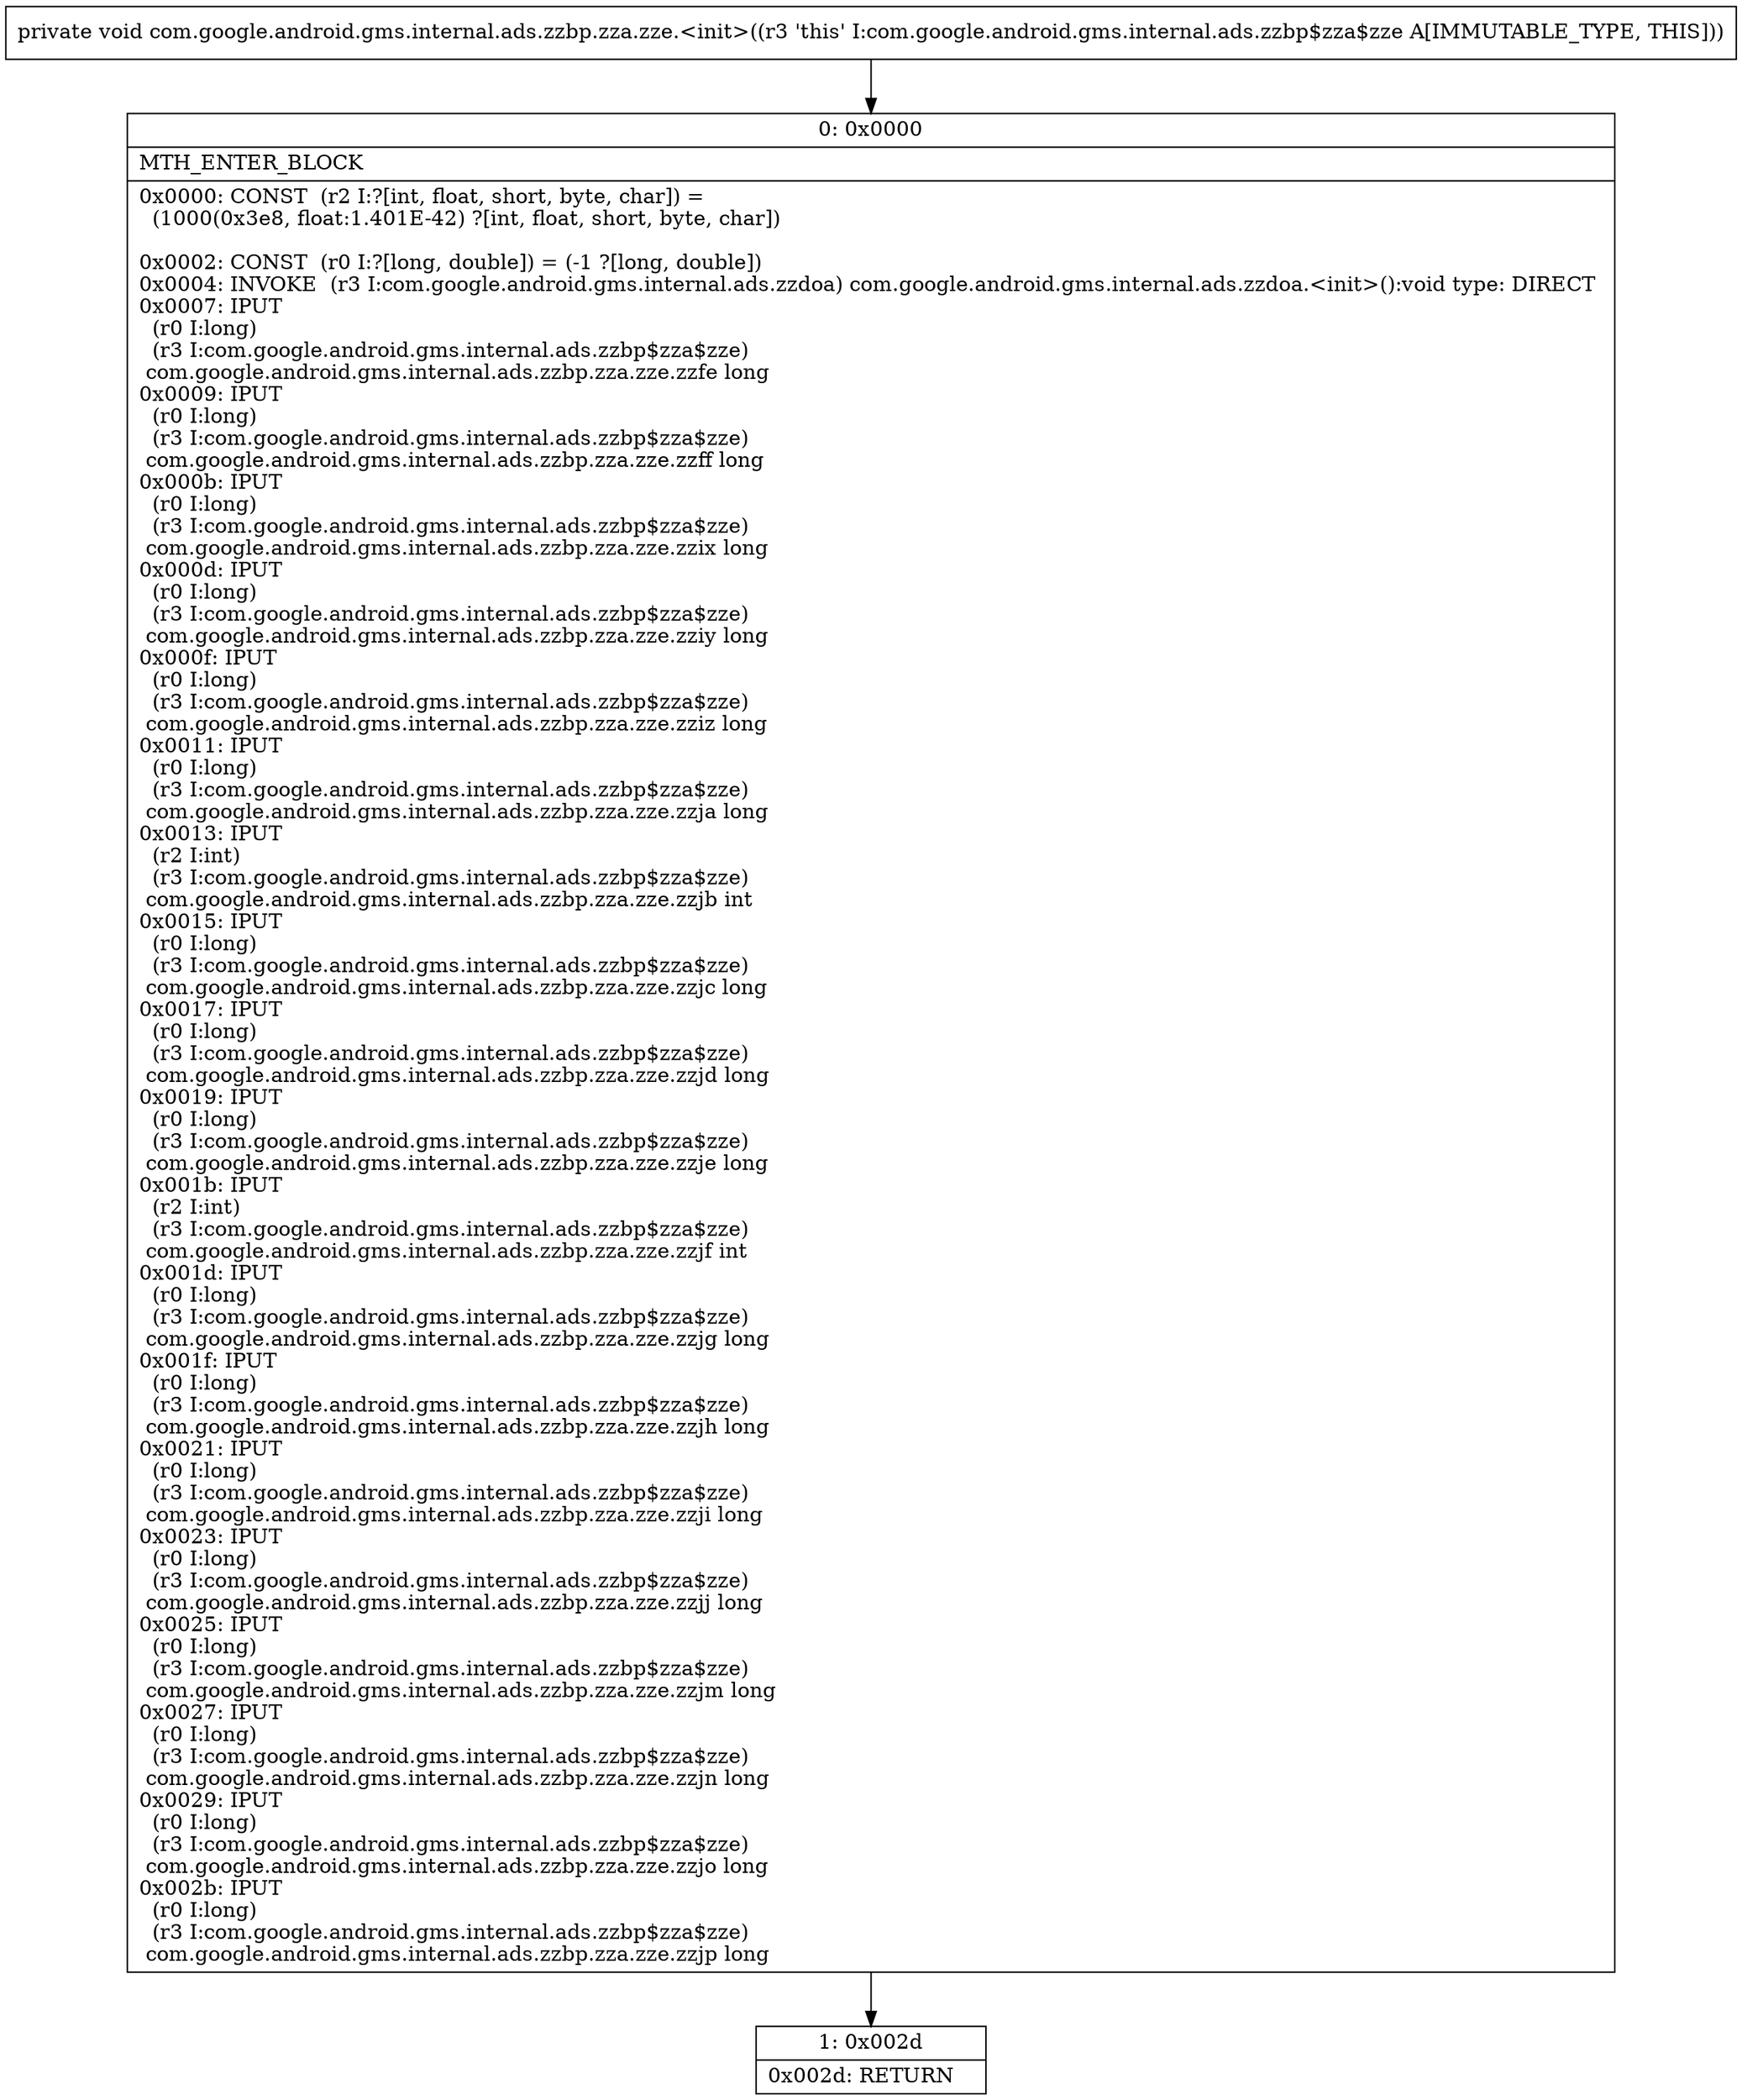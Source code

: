 digraph "CFG forcom.google.android.gms.internal.ads.zzbp.zza.zze.\<init\>()V" {
Node_0 [shape=record,label="{0\:\ 0x0000|MTH_ENTER_BLOCK\l|0x0000: CONST  (r2 I:?[int, float, short, byte, char]) = \l  (1000(0x3e8, float:1.401E\-42) ?[int, float, short, byte, char])\l \l0x0002: CONST  (r0 I:?[long, double]) = (\-1 ?[long, double]) \l0x0004: INVOKE  (r3 I:com.google.android.gms.internal.ads.zzdoa) com.google.android.gms.internal.ads.zzdoa.\<init\>():void type: DIRECT \l0x0007: IPUT  \l  (r0 I:long)\l  (r3 I:com.google.android.gms.internal.ads.zzbp$zza$zze)\l com.google.android.gms.internal.ads.zzbp.zza.zze.zzfe long \l0x0009: IPUT  \l  (r0 I:long)\l  (r3 I:com.google.android.gms.internal.ads.zzbp$zza$zze)\l com.google.android.gms.internal.ads.zzbp.zza.zze.zzff long \l0x000b: IPUT  \l  (r0 I:long)\l  (r3 I:com.google.android.gms.internal.ads.zzbp$zza$zze)\l com.google.android.gms.internal.ads.zzbp.zza.zze.zzix long \l0x000d: IPUT  \l  (r0 I:long)\l  (r3 I:com.google.android.gms.internal.ads.zzbp$zza$zze)\l com.google.android.gms.internal.ads.zzbp.zza.zze.zziy long \l0x000f: IPUT  \l  (r0 I:long)\l  (r3 I:com.google.android.gms.internal.ads.zzbp$zza$zze)\l com.google.android.gms.internal.ads.zzbp.zza.zze.zziz long \l0x0011: IPUT  \l  (r0 I:long)\l  (r3 I:com.google.android.gms.internal.ads.zzbp$zza$zze)\l com.google.android.gms.internal.ads.zzbp.zza.zze.zzja long \l0x0013: IPUT  \l  (r2 I:int)\l  (r3 I:com.google.android.gms.internal.ads.zzbp$zza$zze)\l com.google.android.gms.internal.ads.zzbp.zza.zze.zzjb int \l0x0015: IPUT  \l  (r0 I:long)\l  (r3 I:com.google.android.gms.internal.ads.zzbp$zza$zze)\l com.google.android.gms.internal.ads.zzbp.zza.zze.zzjc long \l0x0017: IPUT  \l  (r0 I:long)\l  (r3 I:com.google.android.gms.internal.ads.zzbp$zza$zze)\l com.google.android.gms.internal.ads.zzbp.zza.zze.zzjd long \l0x0019: IPUT  \l  (r0 I:long)\l  (r3 I:com.google.android.gms.internal.ads.zzbp$zza$zze)\l com.google.android.gms.internal.ads.zzbp.zza.zze.zzje long \l0x001b: IPUT  \l  (r2 I:int)\l  (r3 I:com.google.android.gms.internal.ads.zzbp$zza$zze)\l com.google.android.gms.internal.ads.zzbp.zza.zze.zzjf int \l0x001d: IPUT  \l  (r0 I:long)\l  (r3 I:com.google.android.gms.internal.ads.zzbp$zza$zze)\l com.google.android.gms.internal.ads.zzbp.zza.zze.zzjg long \l0x001f: IPUT  \l  (r0 I:long)\l  (r3 I:com.google.android.gms.internal.ads.zzbp$zza$zze)\l com.google.android.gms.internal.ads.zzbp.zza.zze.zzjh long \l0x0021: IPUT  \l  (r0 I:long)\l  (r3 I:com.google.android.gms.internal.ads.zzbp$zza$zze)\l com.google.android.gms.internal.ads.zzbp.zza.zze.zzji long \l0x0023: IPUT  \l  (r0 I:long)\l  (r3 I:com.google.android.gms.internal.ads.zzbp$zza$zze)\l com.google.android.gms.internal.ads.zzbp.zza.zze.zzjj long \l0x0025: IPUT  \l  (r0 I:long)\l  (r3 I:com.google.android.gms.internal.ads.zzbp$zza$zze)\l com.google.android.gms.internal.ads.zzbp.zza.zze.zzjm long \l0x0027: IPUT  \l  (r0 I:long)\l  (r3 I:com.google.android.gms.internal.ads.zzbp$zza$zze)\l com.google.android.gms.internal.ads.zzbp.zza.zze.zzjn long \l0x0029: IPUT  \l  (r0 I:long)\l  (r3 I:com.google.android.gms.internal.ads.zzbp$zza$zze)\l com.google.android.gms.internal.ads.zzbp.zza.zze.zzjo long \l0x002b: IPUT  \l  (r0 I:long)\l  (r3 I:com.google.android.gms.internal.ads.zzbp$zza$zze)\l com.google.android.gms.internal.ads.zzbp.zza.zze.zzjp long \l}"];
Node_1 [shape=record,label="{1\:\ 0x002d|0x002d: RETURN   \l}"];
MethodNode[shape=record,label="{private void com.google.android.gms.internal.ads.zzbp.zza.zze.\<init\>((r3 'this' I:com.google.android.gms.internal.ads.zzbp$zza$zze A[IMMUTABLE_TYPE, THIS])) }"];
MethodNode -> Node_0;
Node_0 -> Node_1;
}

